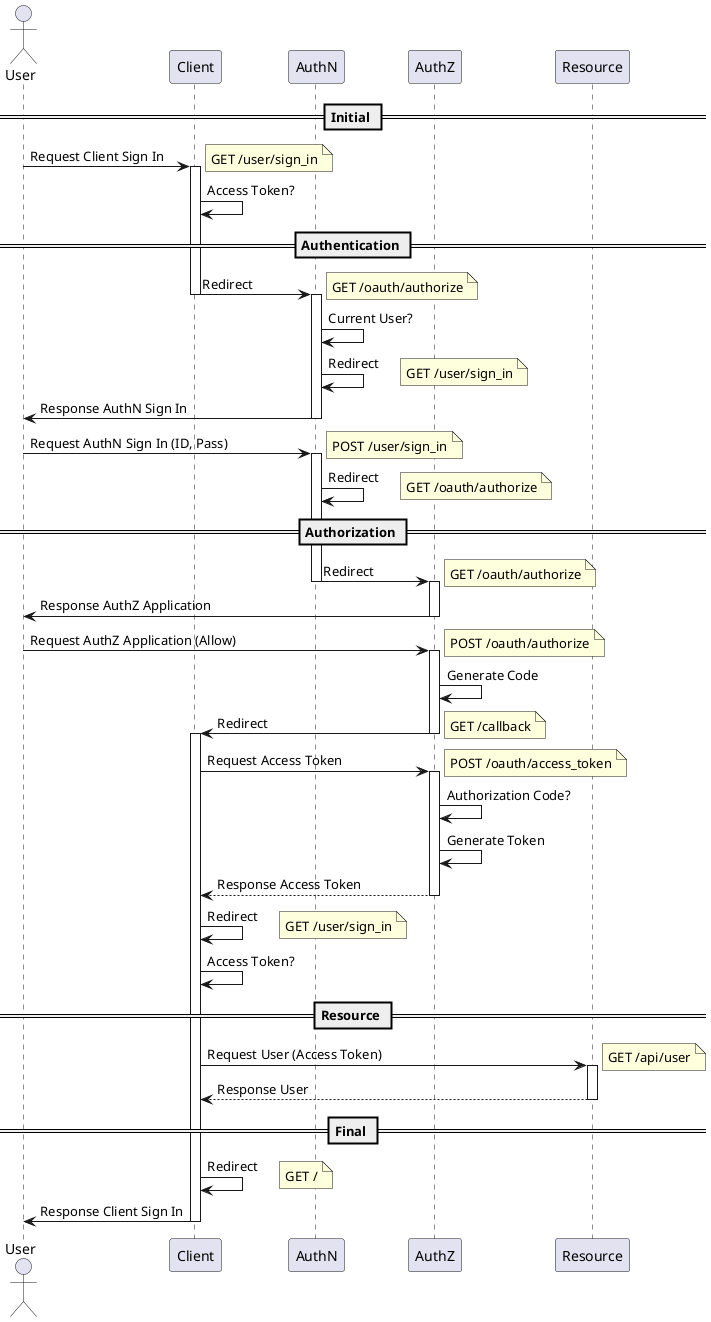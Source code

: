 @startuml authz-code-flow

actor User

== Initial ==

User -> Client : Request Client Sign In
note right : GET /user/sign_in

activate Client
Client -> Client : Access Token?

== Authentication ==

Client -> AuthN : Redirect
note right : GET /oauth/authorize
deactivate Client

activate AuthN
AuthN -> AuthN : Current User?
AuthN -> AuthN : Redirect
note right : GET /user/sign_in
User <- AuthN : Response AuthN Sign In
deactivate AuthN

User -> AuthN : Request AuthN Sign In (ID, Pass)

activate AuthN
note right : POST /user/sign_in
AuthN -> AuthN : Redirect
note right : GET /oauth/authorize

== Authorization ==

AuthN -> AuthZ : Redirect
note right : GET /oauth/authorize
deactivate AuthN

activate AuthZ
User <- AuthZ : Response AuthZ Application
deactivate AuthZ

User -> AuthZ : Request AuthZ Application (Allow)
note right : POST /oauth/authorize

activate AuthZ
AuthZ -> AuthZ : Generate Code

Client <- AuthZ : Redirect
note right : GET /callback
deactivate AuthZ

activate Client
Client -> AuthZ : Request Access Token
note right : POST /oauth/access_token

activate AuthZ
AuthZ -> AuthZ : Authorization Code?
AuthZ -> AuthZ : Generate Token

Client <-- AuthZ : Response Access Token
deactivate AuthZ

Client -> Client : Redirect
note right : GET /user/sign_in

Client -> Client : Access Token?

== Resource ==

Client -> Resource : Request User (Access Token)
note right : GET /api/user

activate Resource
Client <-- Resource : Response User
deactivate Resource

== Final ==

Client -> Client : Redirect
note right : GET /

User <- Client : Response Client Sign In
deactivate Client

@enduml authz-code-flow